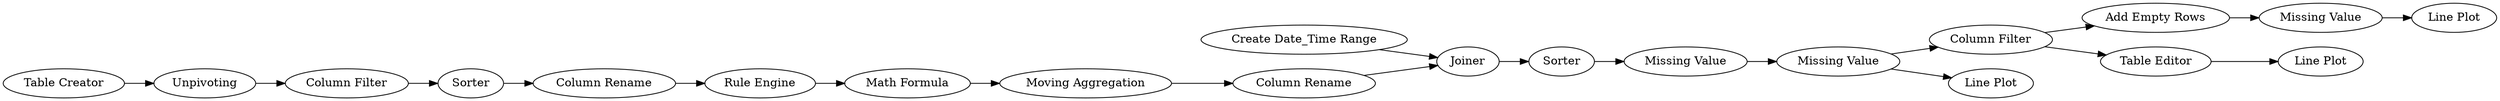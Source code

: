 digraph {
	8 -> 9
	23 -> 24
	12 -> 14
	13 -> 18
	16 -> 20
	6 -> 8
	20 -> 23
	14 -> 15
	18 -> 12
	20 -> 22
	5 -> 7
	9 -> 11
	15 -> 16
	24 -> 25
	16 -> 19
	3 -> 12
	7 -> 6
	22 -> 21
	11 -> 13
	1 -> 5
	7 [label="Column Filter"]
	9 [label="Rule Engine"]
	18 [label="Column Rename"]
	21 [label="Line Plot"]
	8 [label="Column Rename"]
	3 [label="Create Date_Time Range"]
	19 [label="Line Plot"]
	24 [label="Missing Value"]
	6 [label=Sorter]
	15 [label="Missing Value"]
	25 [label="Line Plot"]
	12 [label=Joiner]
	16 [label="Missing Value"]
	1 [label="Table Creator"]
	22 [label="Table Editor"]
	11 [label="Math Formula"]
	23 [label="Add Empty Rows"]
	14 [label=Sorter]
	5 [label=Unpivoting]
	13 [label="Moving Aggregation"]
	20 [label="Column Filter"]
	rankdir=LR
}

